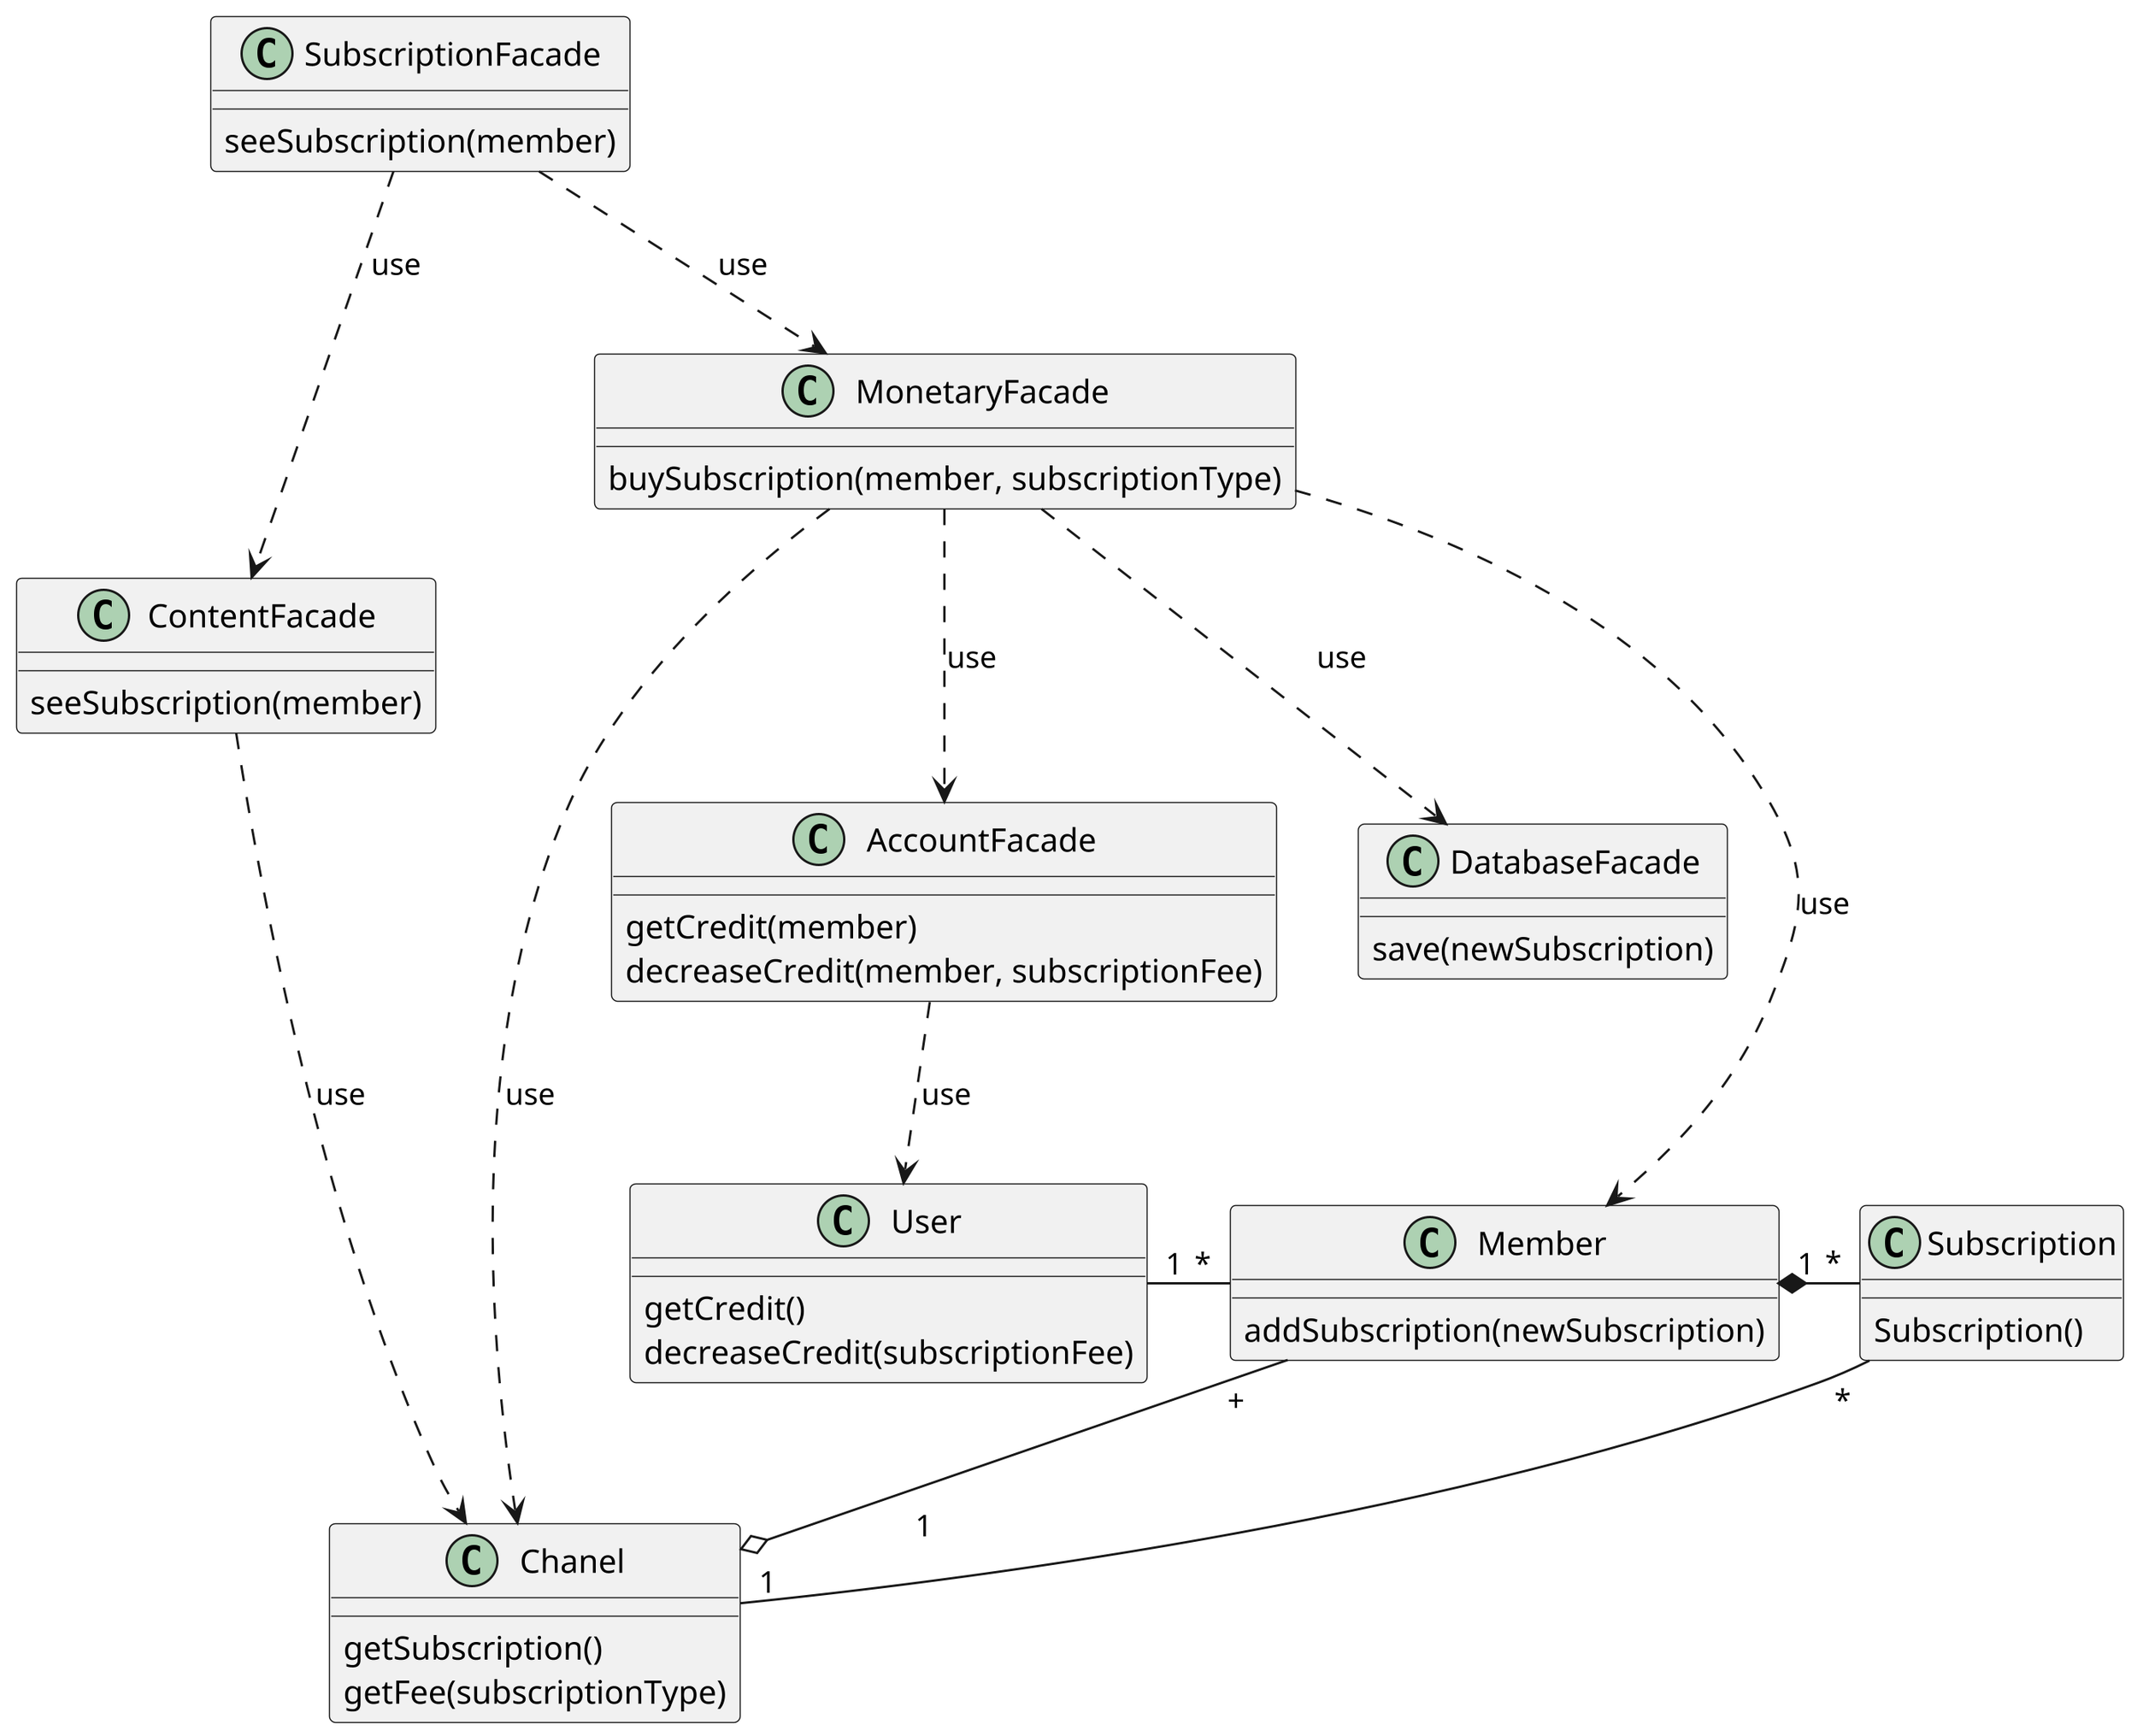 @startuml buy_subscription

scale 3
skinparam DefaultFontName B Nazanin
skinparam ArrowMessageAlignment right

class "Subscription" as subscription {
    Subscription()
}

class "Chanel" as chanel {
    getSubscription()
    getFee(subscriptionType)
}

class "Member" as member {
    addSubscription(newSubscription)
}

class "User" as user {
    getCredit()
    decreaseCredit(subscriptionFee)
}

class "ContentFacade" {
    seeSubscription(member)
}

class "AccountFacade" {
    getCredit(member)
    decreaseCredit(member, subscriptionFee)
}

class "MonetaryFacade" {
    buySubscription(member, subscriptionType)
}

class "DatabaseFacade" {
    save(newSubscription)
}

class "SubscriptionFacade" {
    seeSubscription(member)
}

chanel "                    1" o-up- "+" member
subscription "              *" -down- "1" chanel
member "1" *-right- "*" subscription
member "*" -left- "1" user
MonetaryFacade  ..>  AccountFacade :use
SubscriptionFacade  ..>  ContentFacade :use
SubscriptionFacade ..>  MonetaryFacade :use
MonetaryFacade ..>  DatabaseFacade :use
ContentFacade .>  chanel :use
AccountFacade ..>  user :use
MonetaryFacade .>  chanel :use
MonetaryFacade .>  member :use
@enduml
